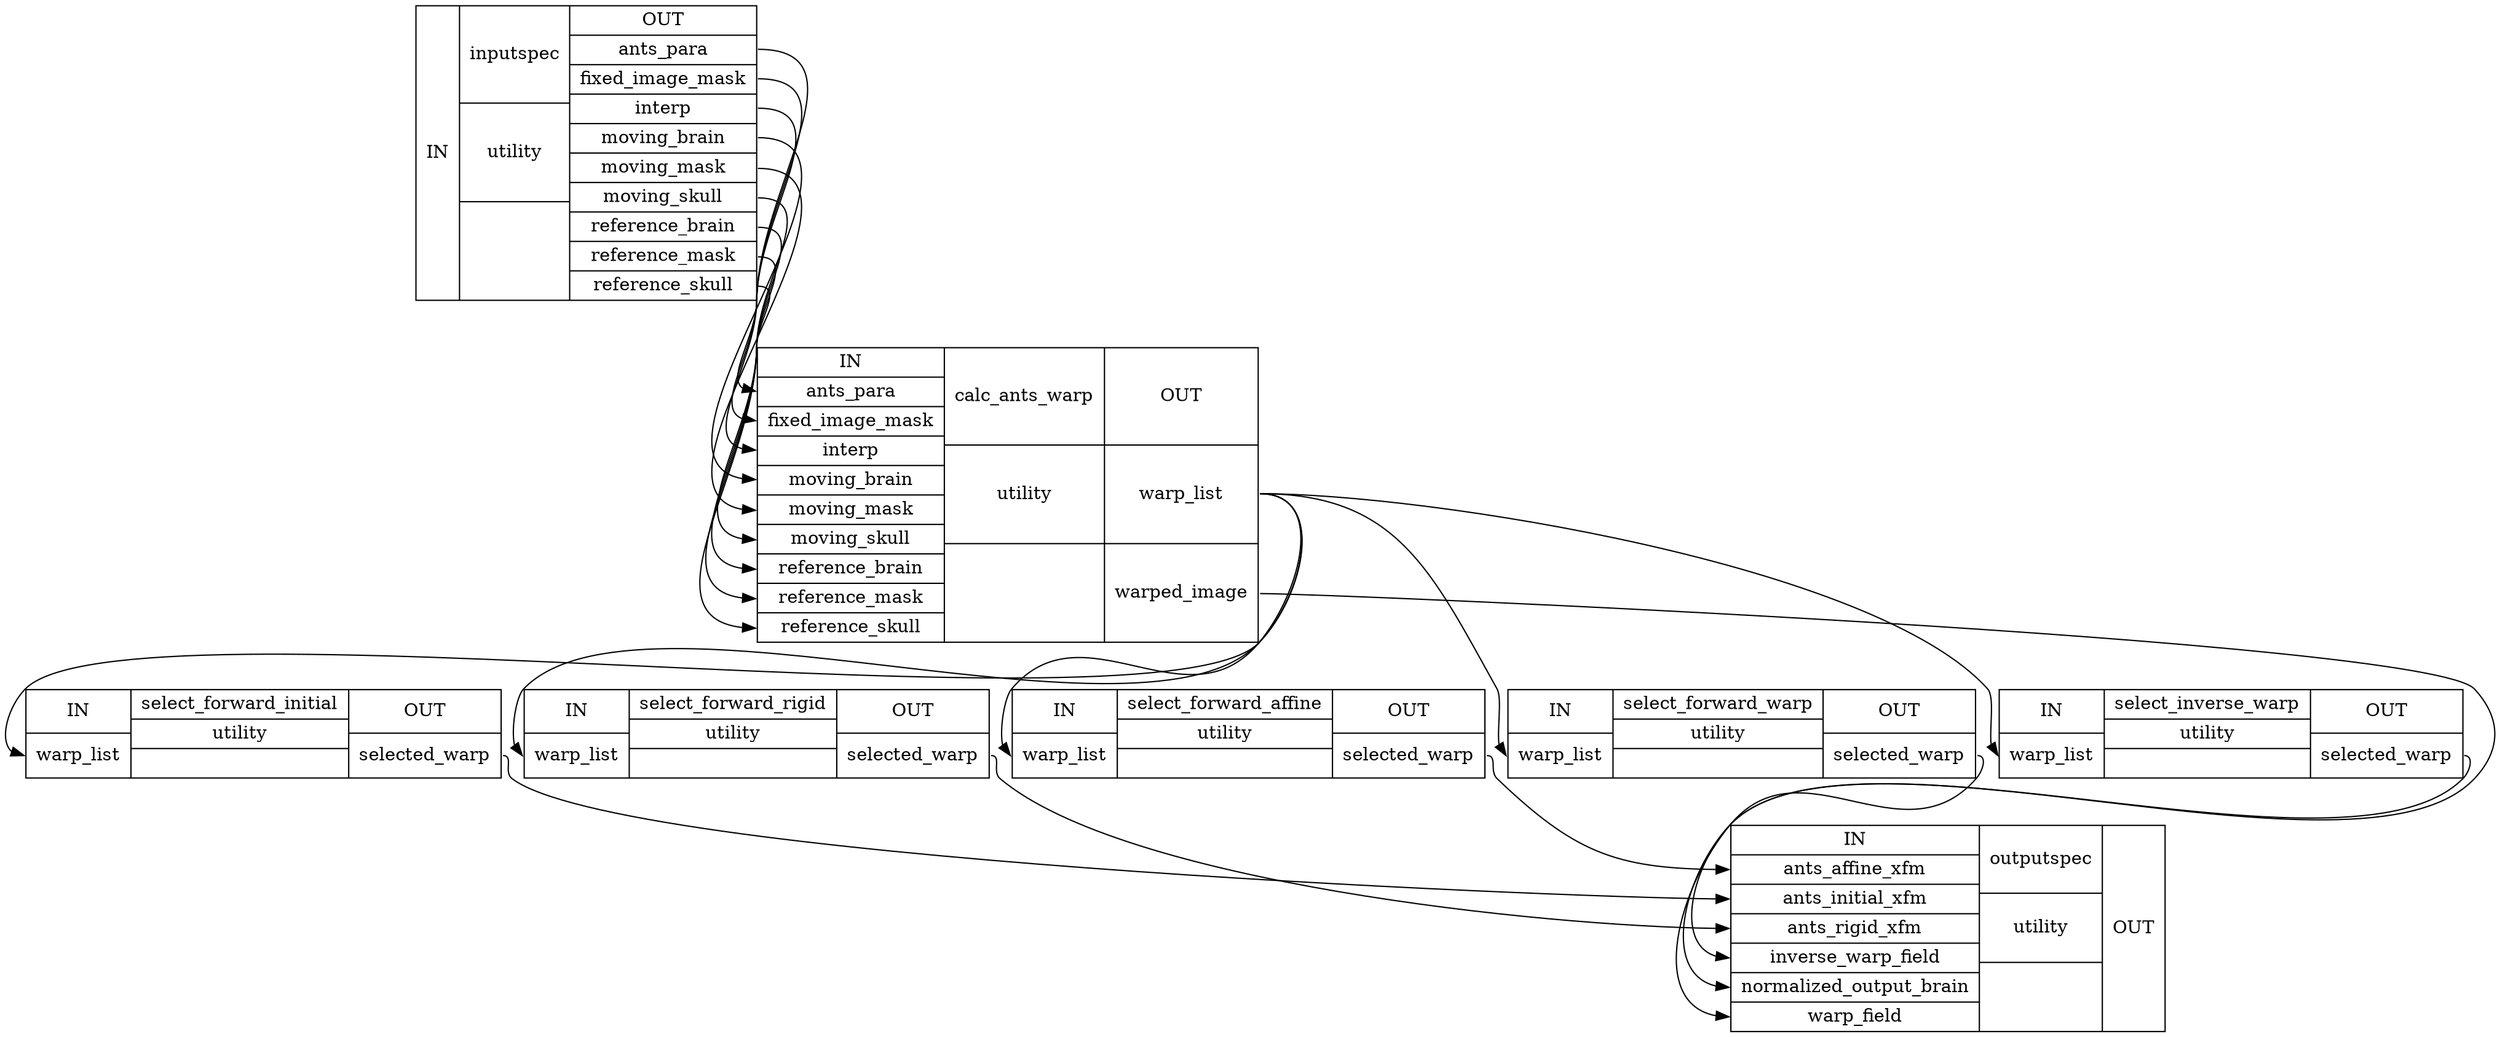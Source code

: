 digraph structs {
node [shape=record];
"create_wf_calculate_ants_warpinputspec" [label="{IN}|{ inputspec | utility |  }|{OUT|<outantspara> ants_para|<outfixedimagemask> fixed_image_mask|<outinterp> interp|<outmovingbrain> moving_brain|<outmovingmask> moving_mask|<outmovingskull> moving_skull|<outreferencebrain> reference_brain|<outreferencemask> reference_mask|<outreferenceskull> reference_skull}"];
"create_wf_calculate_ants_warpcalc_ants_warp" [label="{IN|<inantspara> ants_para|<infixedimagemask> fixed_image_mask|<ininterp> interp|<inmovingbrain> moving_brain|<inmovingmask> moving_mask|<inmovingskull> moving_skull|<inreferencebrain> reference_brain|<inreferencemask> reference_mask|<inreferenceskull> reference_skull}|{ calc_ants_warp | utility |  }|{OUT|<outwarplist> warp_list|<outwarpedimage> warped_image}"];
"create_wf_calculate_ants_warpselect_forward_initial" [label="{IN|<inwarplist> warp_list}|{ select_forward_initial | utility |  }|{OUT|<outselectedwarp> selected_warp}"];
"create_wf_calculate_ants_warpselect_forward_rigid" [label="{IN|<inwarplist> warp_list}|{ select_forward_rigid | utility |  }|{OUT|<outselectedwarp> selected_warp}"];
"create_wf_calculate_ants_warpselect_forward_affine" [label="{IN|<inwarplist> warp_list}|{ select_forward_affine | utility |  }|{OUT|<outselectedwarp> selected_warp}"];
"create_wf_calculate_ants_warpselect_forward_warp" [label="{IN|<inwarplist> warp_list}|{ select_forward_warp | utility |  }|{OUT|<outselectedwarp> selected_warp}"];
"create_wf_calculate_ants_warpselect_inverse_warp" [label="{IN|<inwarplist> warp_list}|{ select_inverse_warp | utility |  }|{OUT|<outselectedwarp> selected_warp}"];
"create_wf_calculate_ants_warpoutputspec" [label="{IN|<inantsaffinexfm> ants_affine_xfm|<inantsinitialxfm> ants_initial_xfm|<inantsrigidxfm> ants_rigid_xfm|<ininversewarpfield> inverse_warp_field|<innormalizedoutputbrain> normalized_output_brain|<inwarpfield> warp_field}|{ outputspec | utility |  }|{OUT}"];
"create_wf_calculate_ants_warpcalc_ants_warp":"outwarpedimage":e -> "create_wf_calculate_ants_warpoutputspec":"innormalizedoutputbrain":w;
"create_wf_calculate_ants_warpcalc_ants_warp":"outwarplist":e -> "create_wf_calculate_ants_warpselect_forward_affine":"inwarplist":w;
"create_wf_calculate_ants_warpcalc_ants_warp":"outwarplist":e -> "create_wf_calculate_ants_warpselect_forward_initial":"inwarplist":w;
"create_wf_calculate_ants_warpcalc_ants_warp":"outwarplist":e -> "create_wf_calculate_ants_warpselect_forward_rigid":"inwarplist":w;
"create_wf_calculate_ants_warpcalc_ants_warp":"outwarplist":e -> "create_wf_calculate_ants_warpselect_forward_warp":"inwarplist":w;
"create_wf_calculate_ants_warpcalc_ants_warp":"outwarplist":e -> "create_wf_calculate_ants_warpselect_inverse_warp":"inwarplist":w;
"create_wf_calculate_ants_warpinputspec":"outantspara":e -> "create_wf_calculate_ants_warpcalc_ants_warp":"inantspara":w;
"create_wf_calculate_ants_warpinputspec":"outfixedimagemask":e -> "create_wf_calculate_ants_warpcalc_ants_warp":"infixedimagemask":w;
"create_wf_calculate_ants_warpinputspec":"outinterp":e -> "create_wf_calculate_ants_warpcalc_ants_warp":"ininterp":w;
"create_wf_calculate_ants_warpinputspec":"outmovingbrain":e -> "create_wf_calculate_ants_warpcalc_ants_warp":"inmovingbrain":w;
"create_wf_calculate_ants_warpinputspec":"outmovingmask":e -> "create_wf_calculate_ants_warpcalc_ants_warp":"inmovingmask":w;
"create_wf_calculate_ants_warpinputspec":"outmovingskull":e -> "create_wf_calculate_ants_warpcalc_ants_warp":"inmovingskull":w;
"create_wf_calculate_ants_warpinputspec":"outreferencebrain":e -> "create_wf_calculate_ants_warpcalc_ants_warp":"inreferencebrain":w;
"create_wf_calculate_ants_warpinputspec":"outreferencemask":e -> "create_wf_calculate_ants_warpcalc_ants_warp":"inreferencemask":w;
"create_wf_calculate_ants_warpinputspec":"outreferenceskull":e -> "create_wf_calculate_ants_warpcalc_ants_warp":"inreferenceskull":w;
"create_wf_calculate_ants_warpselect_forward_affine":"outselectedwarp":e -> "create_wf_calculate_ants_warpoutputspec":"inantsaffinexfm":w;
"create_wf_calculate_ants_warpselect_forward_initial":"outselectedwarp":e -> "create_wf_calculate_ants_warpoutputspec":"inantsinitialxfm":w;
"create_wf_calculate_ants_warpselect_forward_rigid":"outselectedwarp":e -> "create_wf_calculate_ants_warpoutputspec":"inantsrigidxfm":w;
"create_wf_calculate_ants_warpselect_forward_warp":"outselectedwarp":e -> "create_wf_calculate_ants_warpoutputspec":"inwarpfield":w;
"create_wf_calculate_ants_warpselect_inverse_warp":"outselectedwarp":e -> "create_wf_calculate_ants_warpoutputspec":"ininversewarpfield":w;
}